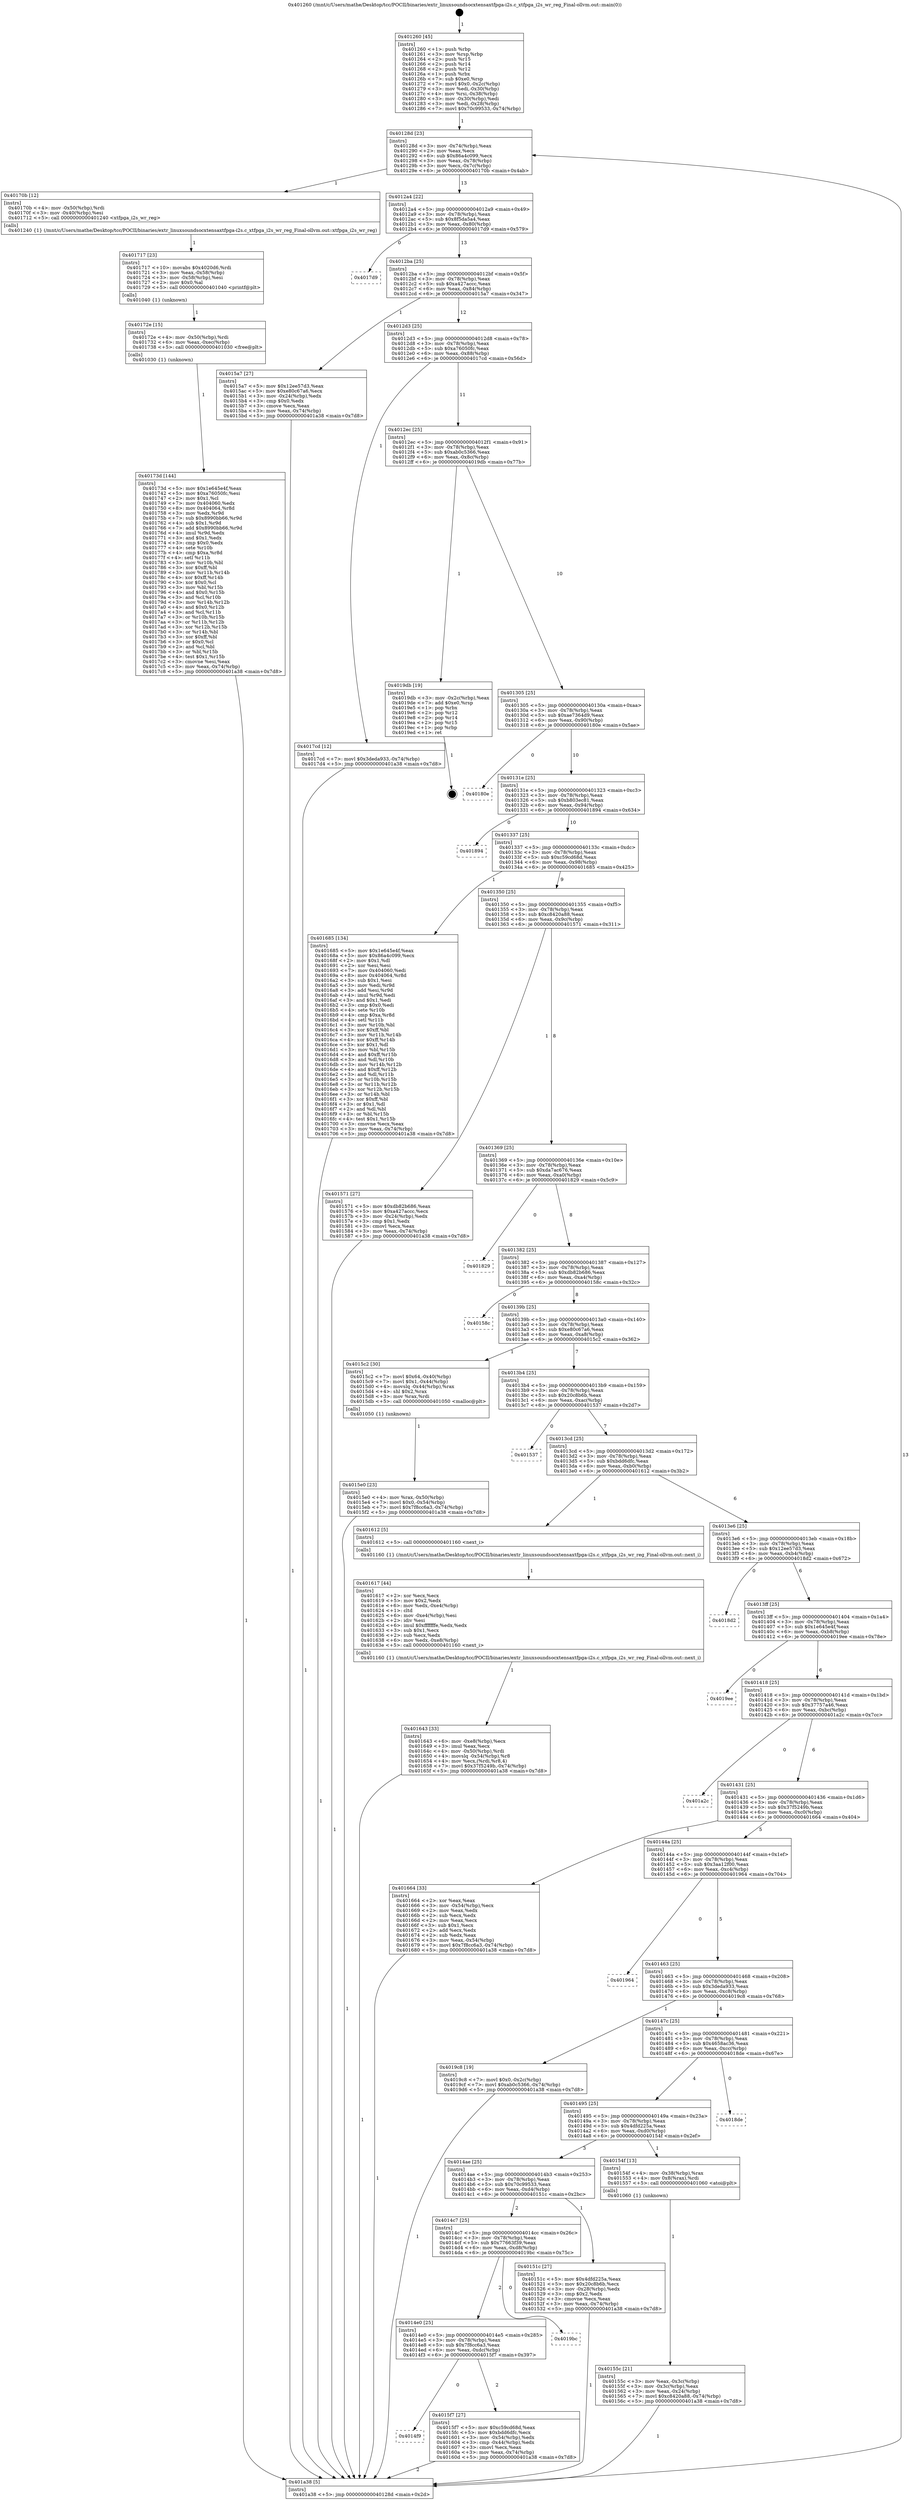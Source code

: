 digraph "0x401260" {
  label = "0x401260 (/mnt/c/Users/mathe/Desktop/tcc/POCII/binaries/extr_linuxsoundsocxtensaxtfpga-i2s.c_xtfpga_i2s_wr_reg_Final-ollvm.out::main(0))"
  labelloc = "t"
  node[shape=record]

  Entry [label="",width=0.3,height=0.3,shape=circle,fillcolor=black,style=filled]
  "0x40128d" [label="{
     0x40128d [23]\l
     | [instrs]\l
     &nbsp;&nbsp;0x40128d \<+3\>: mov -0x74(%rbp),%eax\l
     &nbsp;&nbsp;0x401290 \<+2\>: mov %eax,%ecx\l
     &nbsp;&nbsp;0x401292 \<+6\>: sub $0x86a4c099,%ecx\l
     &nbsp;&nbsp;0x401298 \<+3\>: mov %eax,-0x78(%rbp)\l
     &nbsp;&nbsp;0x40129b \<+3\>: mov %ecx,-0x7c(%rbp)\l
     &nbsp;&nbsp;0x40129e \<+6\>: je 000000000040170b \<main+0x4ab\>\l
  }"]
  "0x40170b" [label="{
     0x40170b [12]\l
     | [instrs]\l
     &nbsp;&nbsp;0x40170b \<+4\>: mov -0x50(%rbp),%rdi\l
     &nbsp;&nbsp;0x40170f \<+3\>: mov -0x40(%rbp),%esi\l
     &nbsp;&nbsp;0x401712 \<+5\>: call 0000000000401240 \<xtfpga_i2s_wr_reg\>\l
     | [calls]\l
     &nbsp;&nbsp;0x401240 \{1\} (/mnt/c/Users/mathe/Desktop/tcc/POCII/binaries/extr_linuxsoundsocxtensaxtfpga-i2s.c_xtfpga_i2s_wr_reg_Final-ollvm.out::xtfpga_i2s_wr_reg)\l
  }"]
  "0x4012a4" [label="{
     0x4012a4 [22]\l
     | [instrs]\l
     &nbsp;&nbsp;0x4012a4 \<+5\>: jmp 00000000004012a9 \<main+0x49\>\l
     &nbsp;&nbsp;0x4012a9 \<+3\>: mov -0x78(%rbp),%eax\l
     &nbsp;&nbsp;0x4012ac \<+5\>: sub $0x8f5da5a4,%eax\l
     &nbsp;&nbsp;0x4012b1 \<+3\>: mov %eax,-0x80(%rbp)\l
     &nbsp;&nbsp;0x4012b4 \<+6\>: je 00000000004017d9 \<main+0x579\>\l
  }"]
  Exit [label="",width=0.3,height=0.3,shape=circle,fillcolor=black,style=filled,peripheries=2]
  "0x4017d9" [label="{
     0x4017d9\l
  }", style=dashed]
  "0x4012ba" [label="{
     0x4012ba [25]\l
     | [instrs]\l
     &nbsp;&nbsp;0x4012ba \<+5\>: jmp 00000000004012bf \<main+0x5f\>\l
     &nbsp;&nbsp;0x4012bf \<+3\>: mov -0x78(%rbp),%eax\l
     &nbsp;&nbsp;0x4012c2 \<+5\>: sub $0xa427accc,%eax\l
     &nbsp;&nbsp;0x4012c7 \<+6\>: mov %eax,-0x84(%rbp)\l
     &nbsp;&nbsp;0x4012cd \<+6\>: je 00000000004015a7 \<main+0x347\>\l
  }"]
  "0x40173d" [label="{
     0x40173d [144]\l
     | [instrs]\l
     &nbsp;&nbsp;0x40173d \<+5\>: mov $0x1e645e4f,%eax\l
     &nbsp;&nbsp;0x401742 \<+5\>: mov $0xa76050fc,%esi\l
     &nbsp;&nbsp;0x401747 \<+2\>: mov $0x1,%cl\l
     &nbsp;&nbsp;0x401749 \<+7\>: mov 0x404060,%edx\l
     &nbsp;&nbsp;0x401750 \<+8\>: mov 0x404064,%r8d\l
     &nbsp;&nbsp;0x401758 \<+3\>: mov %edx,%r9d\l
     &nbsp;&nbsp;0x40175b \<+7\>: sub $0x8990bb66,%r9d\l
     &nbsp;&nbsp;0x401762 \<+4\>: sub $0x1,%r9d\l
     &nbsp;&nbsp;0x401766 \<+7\>: add $0x8990bb66,%r9d\l
     &nbsp;&nbsp;0x40176d \<+4\>: imul %r9d,%edx\l
     &nbsp;&nbsp;0x401771 \<+3\>: and $0x1,%edx\l
     &nbsp;&nbsp;0x401774 \<+3\>: cmp $0x0,%edx\l
     &nbsp;&nbsp;0x401777 \<+4\>: sete %r10b\l
     &nbsp;&nbsp;0x40177b \<+4\>: cmp $0xa,%r8d\l
     &nbsp;&nbsp;0x40177f \<+4\>: setl %r11b\l
     &nbsp;&nbsp;0x401783 \<+3\>: mov %r10b,%bl\l
     &nbsp;&nbsp;0x401786 \<+3\>: xor $0xff,%bl\l
     &nbsp;&nbsp;0x401789 \<+3\>: mov %r11b,%r14b\l
     &nbsp;&nbsp;0x40178c \<+4\>: xor $0xff,%r14b\l
     &nbsp;&nbsp;0x401790 \<+3\>: xor $0x0,%cl\l
     &nbsp;&nbsp;0x401793 \<+3\>: mov %bl,%r15b\l
     &nbsp;&nbsp;0x401796 \<+4\>: and $0x0,%r15b\l
     &nbsp;&nbsp;0x40179a \<+3\>: and %cl,%r10b\l
     &nbsp;&nbsp;0x40179d \<+3\>: mov %r14b,%r12b\l
     &nbsp;&nbsp;0x4017a0 \<+4\>: and $0x0,%r12b\l
     &nbsp;&nbsp;0x4017a4 \<+3\>: and %cl,%r11b\l
     &nbsp;&nbsp;0x4017a7 \<+3\>: or %r10b,%r15b\l
     &nbsp;&nbsp;0x4017aa \<+3\>: or %r11b,%r12b\l
     &nbsp;&nbsp;0x4017ad \<+3\>: xor %r12b,%r15b\l
     &nbsp;&nbsp;0x4017b0 \<+3\>: or %r14b,%bl\l
     &nbsp;&nbsp;0x4017b3 \<+3\>: xor $0xff,%bl\l
     &nbsp;&nbsp;0x4017b6 \<+3\>: or $0x0,%cl\l
     &nbsp;&nbsp;0x4017b9 \<+2\>: and %cl,%bl\l
     &nbsp;&nbsp;0x4017bb \<+3\>: or %bl,%r15b\l
     &nbsp;&nbsp;0x4017be \<+4\>: test $0x1,%r15b\l
     &nbsp;&nbsp;0x4017c2 \<+3\>: cmovne %esi,%eax\l
     &nbsp;&nbsp;0x4017c5 \<+3\>: mov %eax,-0x74(%rbp)\l
     &nbsp;&nbsp;0x4017c8 \<+5\>: jmp 0000000000401a38 \<main+0x7d8\>\l
  }"]
  "0x4015a7" [label="{
     0x4015a7 [27]\l
     | [instrs]\l
     &nbsp;&nbsp;0x4015a7 \<+5\>: mov $0x12ee57d3,%eax\l
     &nbsp;&nbsp;0x4015ac \<+5\>: mov $0xe80c67a6,%ecx\l
     &nbsp;&nbsp;0x4015b1 \<+3\>: mov -0x24(%rbp),%edx\l
     &nbsp;&nbsp;0x4015b4 \<+3\>: cmp $0x0,%edx\l
     &nbsp;&nbsp;0x4015b7 \<+3\>: cmove %ecx,%eax\l
     &nbsp;&nbsp;0x4015ba \<+3\>: mov %eax,-0x74(%rbp)\l
     &nbsp;&nbsp;0x4015bd \<+5\>: jmp 0000000000401a38 \<main+0x7d8\>\l
  }"]
  "0x4012d3" [label="{
     0x4012d3 [25]\l
     | [instrs]\l
     &nbsp;&nbsp;0x4012d3 \<+5\>: jmp 00000000004012d8 \<main+0x78\>\l
     &nbsp;&nbsp;0x4012d8 \<+3\>: mov -0x78(%rbp),%eax\l
     &nbsp;&nbsp;0x4012db \<+5\>: sub $0xa76050fc,%eax\l
     &nbsp;&nbsp;0x4012e0 \<+6\>: mov %eax,-0x88(%rbp)\l
     &nbsp;&nbsp;0x4012e6 \<+6\>: je 00000000004017cd \<main+0x56d\>\l
  }"]
  "0x40172e" [label="{
     0x40172e [15]\l
     | [instrs]\l
     &nbsp;&nbsp;0x40172e \<+4\>: mov -0x50(%rbp),%rdi\l
     &nbsp;&nbsp;0x401732 \<+6\>: mov %eax,-0xec(%rbp)\l
     &nbsp;&nbsp;0x401738 \<+5\>: call 0000000000401030 \<free@plt\>\l
     | [calls]\l
     &nbsp;&nbsp;0x401030 \{1\} (unknown)\l
  }"]
  "0x4017cd" [label="{
     0x4017cd [12]\l
     | [instrs]\l
     &nbsp;&nbsp;0x4017cd \<+7\>: movl $0x3deda933,-0x74(%rbp)\l
     &nbsp;&nbsp;0x4017d4 \<+5\>: jmp 0000000000401a38 \<main+0x7d8\>\l
  }"]
  "0x4012ec" [label="{
     0x4012ec [25]\l
     | [instrs]\l
     &nbsp;&nbsp;0x4012ec \<+5\>: jmp 00000000004012f1 \<main+0x91\>\l
     &nbsp;&nbsp;0x4012f1 \<+3\>: mov -0x78(%rbp),%eax\l
     &nbsp;&nbsp;0x4012f4 \<+5\>: sub $0xab0c5366,%eax\l
     &nbsp;&nbsp;0x4012f9 \<+6\>: mov %eax,-0x8c(%rbp)\l
     &nbsp;&nbsp;0x4012ff \<+6\>: je 00000000004019db \<main+0x77b\>\l
  }"]
  "0x401717" [label="{
     0x401717 [23]\l
     | [instrs]\l
     &nbsp;&nbsp;0x401717 \<+10\>: movabs $0x4020d6,%rdi\l
     &nbsp;&nbsp;0x401721 \<+3\>: mov %eax,-0x58(%rbp)\l
     &nbsp;&nbsp;0x401724 \<+3\>: mov -0x58(%rbp),%esi\l
     &nbsp;&nbsp;0x401727 \<+2\>: mov $0x0,%al\l
     &nbsp;&nbsp;0x401729 \<+5\>: call 0000000000401040 \<printf@plt\>\l
     | [calls]\l
     &nbsp;&nbsp;0x401040 \{1\} (unknown)\l
  }"]
  "0x4019db" [label="{
     0x4019db [19]\l
     | [instrs]\l
     &nbsp;&nbsp;0x4019db \<+3\>: mov -0x2c(%rbp),%eax\l
     &nbsp;&nbsp;0x4019de \<+7\>: add $0xe0,%rsp\l
     &nbsp;&nbsp;0x4019e5 \<+1\>: pop %rbx\l
     &nbsp;&nbsp;0x4019e6 \<+2\>: pop %r12\l
     &nbsp;&nbsp;0x4019e8 \<+2\>: pop %r14\l
     &nbsp;&nbsp;0x4019ea \<+2\>: pop %r15\l
     &nbsp;&nbsp;0x4019ec \<+1\>: pop %rbp\l
     &nbsp;&nbsp;0x4019ed \<+1\>: ret\l
  }"]
  "0x401305" [label="{
     0x401305 [25]\l
     | [instrs]\l
     &nbsp;&nbsp;0x401305 \<+5\>: jmp 000000000040130a \<main+0xaa\>\l
     &nbsp;&nbsp;0x40130a \<+3\>: mov -0x78(%rbp),%eax\l
     &nbsp;&nbsp;0x40130d \<+5\>: sub $0xae7364d9,%eax\l
     &nbsp;&nbsp;0x401312 \<+6\>: mov %eax,-0x90(%rbp)\l
     &nbsp;&nbsp;0x401318 \<+6\>: je 000000000040180e \<main+0x5ae\>\l
  }"]
  "0x401643" [label="{
     0x401643 [33]\l
     | [instrs]\l
     &nbsp;&nbsp;0x401643 \<+6\>: mov -0xe8(%rbp),%ecx\l
     &nbsp;&nbsp;0x401649 \<+3\>: imul %eax,%ecx\l
     &nbsp;&nbsp;0x40164c \<+4\>: mov -0x50(%rbp),%rdi\l
     &nbsp;&nbsp;0x401650 \<+4\>: movslq -0x54(%rbp),%r8\l
     &nbsp;&nbsp;0x401654 \<+4\>: mov %ecx,(%rdi,%r8,4)\l
     &nbsp;&nbsp;0x401658 \<+7\>: movl $0x37f5249b,-0x74(%rbp)\l
     &nbsp;&nbsp;0x40165f \<+5\>: jmp 0000000000401a38 \<main+0x7d8\>\l
  }"]
  "0x40180e" [label="{
     0x40180e\l
  }", style=dashed]
  "0x40131e" [label="{
     0x40131e [25]\l
     | [instrs]\l
     &nbsp;&nbsp;0x40131e \<+5\>: jmp 0000000000401323 \<main+0xc3\>\l
     &nbsp;&nbsp;0x401323 \<+3\>: mov -0x78(%rbp),%eax\l
     &nbsp;&nbsp;0x401326 \<+5\>: sub $0xb803ec81,%eax\l
     &nbsp;&nbsp;0x40132b \<+6\>: mov %eax,-0x94(%rbp)\l
     &nbsp;&nbsp;0x401331 \<+6\>: je 0000000000401894 \<main+0x634\>\l
  }"]
  "0x401617" [label="{
     0x401617 [44]\l
     | [instrs]\l
     &nbsp;&nbsp;0x401617 \<+2\>: xor %ecx,%ecx\l
     &nbsp;&nbsp;0x401619 \<+5\>: mov $0x2,%edx\l
     &nbsp;&nbsp;0x40161e \<+6\>: mov %edx,-0xe4(%rbp)\l
     &nbsp;&nbsp;0x401624 \<+1\>: cltd\l
     &nbsp;&nbsp;0x401625 \<+6\>: mov -0xe4(%rbp),%esi\l
     &nbsp;&nbsp;0x40162b \<+2\>: idiv %esi\l
     &nbsp;&nbsp;0x40162d \<+6\>: imul $0xfffffffe,%edx,%edx\l
     &nbsp;&nbsp;0x401633 \<+3\>: sub $0x1,%ecx\l
     &nbsp;&nbsp;0x401636 \<+2\>: sub %ecx,%edx\l
     &nbsp;&nbsp;0x401638 \<+6\>: mov %edx,-0xe8(%rbp)\l
     &nbsp;&nbsp;0x40163e \<+5\>: call 0000000000401160 \<next_i\>\l
     | [calls]\l
     &nbsp;&nbsp;0x401160 \{1\} (/mnt/c/Users/mathe/Desktop/tcc/POCII/binaries/extr_linuxsoundsocxtensaxtfpga-i2s.c_xtfpga_i2s_wr_reg_Final-ollvm.out::next_i)\l
  }"]
  "0x401894" [label="{
     0x401894\l
  }", style=dashed]
  "0x401337" [label="{
     0x401337 [25]\l
     | [instrs]\l
     &nbsp;&nbsp;0x401337 \<+5\>: jmp 000000000040133c \<main+0xdc\>\l
     &nbsp;&nbsp;0x40133c \<+3\>: mov -0x78(%rbp),%eax\l
     &nbsp;&nbsp;0x40133f \<+5\>: sub $0xc59cd68d,%eax\l
     &nbsp;&nbsp;0x401344 \<+6\>: mov %eax,-0x98(%rbp)\l
     &nbsp;&nbsp;0x40134a \<+6\>: je 0000000000401685 \<main+0x425\>\l
  }"]
  "0x4014f9" [label="{
     0x4014f9\l
  }", style=dashed]
  "0x401685" [label="{
     0x401685 [134]\l
     | [instrs]\l
     &nbsp;&nbsp;0x401685 \<+5\>: mov $0x1e645e4f,%eax\l
     &nbsp;&nbsp;0x40168a \<+5\>: mov $0x86a4c099,%ecx\l
     &nbsp;&nbsp;0x40168f \<+2\>: mov $0x1,%dl\l
     &nbsp;&nbsp;0x401691 \<+2\>: xor %esi,%esi\l
     &nbsp;&nbsp;0x401693 \<+7\>: mov 0x404060,%edi\l
     &nbsp;&nbsp;0x40169a \<+8\>: mov 0x404064,%r8d\l
     &nbsp;&nbsp;0x4016a2 \<+3\>: sub $0x1,%esi\l
     &nbsp;&nbsp;0x4016a5 \<+3\>: mov %edi,%r9d\l
     &nbsp;&nbsp;0x4016a8 \<+3\>: add %esi,%r9d\l
     &nbsp;&nbsp;0x4016ab \<+4\>: imul %r9d,%edi\l
     &nbsp;&nbsp;0x4016af \<+3\>: and $0x1,%edi\l
     &nbsp;&nbsp;0x4016b2 \<+3\>: cmp $0x0,%edi\l
     &nbsp;&nbsp;0x4016b5 \<+4\>: sete %r10b\l
     &nbsp;&nbsp;0x4016b9 \<+4\>: cmp $0xa,%r8d\l
     &nbsp;&nbsp;0x4016bd \<+4\>: setl %r11b\l
     &nbsp;&nbsp;0x4016c1 \<+3\>: mov %r10b,%bl\l
     &nbsp;&nbsp;0x4016c4 \<+3\>: xor $0xff,%bl\l
     &nbsp;&nbsp;0x4016c7 \<+3\>: mov %r11b,%r14b\l
     &nbsp;&nbsp;0x4016ca \<+4\>: xor $0xff,%r14b\l
     &nbsp;&nbsp;0x4016ce \<+3\>: xor $0x1,%dl\l
     &nbsp;&nbsp;0x4016d1 \<+3\>: mov %bl,%r15b\l
     &nbsp;&nbsp;0x4016d4 \<+4\>: and $0xff,%r15b\l
     &nbsp;&nbsp;0x4016d8 \<+3\>: and %dl,%r10b\l
     &nbsp;&nbsp;0x4016db \<+3\>: mov %r14b,%r12b\l
     &nbsp;&nbsp;0x4016de \<+4\>: and $0xff,%r12b\l
     &nbsp;&nbsp;0x4016e2 \<+3\>: and %dl,%r11b\l
     &nbsp;&nbsp;0x4016e5 \<+3\>: or %r10b,%r15b\l
     &nbsp;&nbsp;0x4016e8 \<+3\>: or %r11b,%r12b\l
     &nbsp;&nbsp;0x4016eb \<+3\>: xor %r12b,%r15b\l
     &nbsp;&nbsp;0x4016ee \<+3\>: or %r14b,%bl\l
     &nbsp;&nbsp;0x4016f1 \<+3\>: xor $0xff,%bl\l
     &nbsp;&nbsp;0x4016f4 \<+3\>: or $0x1,%dl\l
     &nbsp;&nbsp;0x4016f7 \<+2\>: and %dl,%bl\l
     &nbsp;&nbsp;0x4016f9 \<+3\>: or %bl,%r15b\l
     &nbsp;&nbsp;0x4016fc \<+4\>: test $0x1,%r15b\l
     &nbsp;&nbsp;0x401700 \<+3\>: cmovne %ecx,%eax\l
     &nbsp;&nbsp;0x401703 \<+3\>: mov %eax,-0x74(%rbp)\l
     &nbsp;&nbsp;0x401706 \<+5\>: jmp 0000000000401a38 \<main+0x7d8\>\l
  }"]
  "0x401350" [label="{
     0x401350 [25]\l
     | [instrs]\l
     &nbsp;&nbsp;0x401350 \<+5\>: jmp 0000000000401355 \<main+0xf5\>\l
     &nbsp;&nbsp;0x401355 \<+3\>: mov -0x78(%rbp),%eax\l
     &nbsp;&nbsp;0x401358 \<+5\>: sub $0xc8420a88,%eax\l
     &nbsp;&nbsp;0x40135d \<+6\>: mov %eax,-0x9c(%rbp)\l
     &nbsp;&nbsp;0x401363 \<+6\>: je 0000000000401571 \<main+0x311\>\l
  }"]
  "0x4015f7" [label="{
     0x4015f7 [27]\l
     | [instrs]\l
     &nbsp;&nbsp;0x4015f7 \<+5\>: mov $0xc59cd68d,%eax\l
     &nbsp;&nbsp;0x4015fc \<+5\>: mov $0xbdd6dfc,%ecx\l
     &nbsp;&nbsp;0x401601 \<+3\>: mov -0x54(%rbp),%edx\l
     &nbsp;&nbsp;0x401604 \<+3\>: cmp -0x44(%rbp),%edx\l
     &nbsp;&nbsp;0x401607 \<+3\>: cmovl %ecx,%eax\l
     &nbsp;&nbsp;0x40160a \<+3\>: mov %eax,-0x74(%rbp)\l
     &nbsp;&nbsp;0x40160d \<+5\>: jmp 0000000000401a38 \<main+0x7d8\>\l
  }"]
  "0x401571" [label="{
     0x401571 [27]\l
     | [instrs]\l
     &nbsp;&nbsp;0x401571 \<+5\>: mov $0xdb82b686,%eax\l
     &nbsp;&nbsp;0x401576 \<+5\>: mov $0xa427accc,%ecx\l
     &nbsp;&nbsp;0x40157b \<+3\>: mov -0x24(%rbp),%edx\l
     &nbsp;&nbsp;0x40157e \<+3\>: cmp $0x1,%edx\l
     &nbsp;&nbsp;0x401581 \<+3\>: cmovl %ecx,%eax\l
     &nbsp;&nbsp;0x401584 \<+3\>: mov %eax,-0x74(%rbp)\l
     &nbsp;&nbsp;0x401587 \<+5\>: jmp 0000000000401a38 \<main+0x7d8\>\l
  }"]
  "0x401369" [label="{
     0x401369 [25]\l
     | [instrs]\l
     &nbsp;&nbsp;0x401369 \<+5\>: jmp 000000000040136e \<main+0x10e\>\l
     &nbsp;&nbsp;0x40136e \<+3\>: mov -0x78(%rbp),%eax\l
     &nbsp;&nbsp;0x401371 \<+5\>: sub $0xda7ac676,%eax\l
     &nbsp;&nbsp;0x401376 \<+6\>: mov %eax,-0xa0(%rbp)\l
     &nbsp;&nbsp;0x40137c \<+6\>: je 0000000000401829 \<main+0x5c9\>\l
  }"]
  "0x4014e0" [label="{
     0x4014e0 [25]\l
     | [instrs]\l
     &nbsp;&nbsp;0x4014e0 \<+5\>: jmp 00000000004014e5 \<main+0x285\>\l
     &nbsp;&nbsp;0x4014e5 \<+3\>: mov -0x78(%rbp),%eax\l
     &nbsp;&nbsp;0x4014e8 \<+5\>: sub $0x7f8cc6a3,%eax\l
     &nbsp;&nbsp;0x4014ed \<+6\>: mov %eax,-0xdc(%rbp)\l
     &nbsp;&nbsp;0x4014f3 \<+6\>: je 00000000004015f7 \<main+0x397\>\l
  }"]
  "0x401829" [label="{
     0x401829\l
  }", style=dashed]
  "0x401382" [label="{
     0x401382 [25]\l
     | [instrs]\l
     &nbsp;&nbsp;0x401382 \<+5\>: jmp 0000000000401387 \<main+0x127\>\l
     &nbsp;&nbsp;0x401387 \<+3\>: mov -0x78(%rbp),%eax\l
     &nbsp;&nbsp;0x40138a \<+5\>: sub $0xdb82b686,%eax\l
     &nbsp;&nbsp;0x40138f \<+6\>: mov %eax,-0xa4(%rbp)\l
     &nbsp;&nbsp;0x401395 \<+6\>: je 000000000040158c \<main+0x32c\>\l
  }"]
  "0x4019bc" [label="{
     0x4019bc\l
  }", style=dashed]
  "0x40158c" [label="{
     0x40158c\l
  }", style=dashed]
  "0x40139b" [label="{
     0x40139b [25]\l
     | [instrs]\l
     &nbsp;&nbsp;0x40139b \<+5\>: jmp 00000000004013a0 \<main+0x140\>\l
     &nbsp;&nbsp;0x4013a0 \<+3\>: mov -0x78(%rbp),%eax\l
     &nbsp;&nbsp;0x4013a3 \<+5\>: sub $0xe80c67a6,%eax\l
     &nbsp;&nbsp;0x4013a8 \<+6\>: mov %eax,-0xa8(%rbp)\l
     &nbsp;&nbsp;0x4013ae \<+6\>: je 00000000004015c2 \<main+0x362\>\l
  }"]
  "0x4015e0" [label="{
     0x4015e0 [23]\l
     | [instrs]\l
     &nbsp;&nbsp;0x4015e0 \<+4\>: mov %rax,-0x50(%rbp)\l
     &nbsp;&nbsp;0x4015e4 \<+7\>: movl $0x0,-0x54(%rbp)\l
     &nbsp;&nbsp;0x4015eb \<+7\>: movl $0x7f8cc6a3,-0x74(%rbp)\l
     &nbsp;&nbsp;0x4015f2 \<+5\>: jmp 0000000000401a38 \<main+0x7d8\>\l
  }"]
  "0x4015c2" [label="{
     0x4015c2 [30]\l
     | [instrs]\l
     &nbsp;&nbsp;0x4015c2 \<+7\>: movl $0x64,-0x40(%rbp)\l
     &nbsp;&nbsp;0x4015c9 \<+7\>: movl $0x1,-0x44(%rbp)\l
     &nbsp;&nbsp;0x4015d0 \<+4\>: movslq -0x44(%rbp),%rax\l
     &nbsp;&nbsp;0x4015d4 \<+4\>: shl $0x2,%rax\l
     &nbsp;&nbsp;0x4015d8 \<+3\>: mov %rax,%rdi\l
     &nbsp;&nbsp;0x4015db \<+5\>: call 0000000000401050 \<malloc@plt\>\l
     | [calls]\l
     &nbsp;&nbsp;0x401050 \{1\} (unknown)\l
  }"]
  "0x4013b4" [label="{
     0x4013b4 [25]\l
     | [instrs]\l
     &nbsp;&nbsp;0x4013b4 \<+5\>: jmp 00000000004013b9 \<main+0x159\>\l
     &nbsp;&nbsp;0x4013b9 \<+3\>: mov -0x78(%rbp),%eax\l
     &nbsp;&nbsp;0x4013bc \<+5\>: sub $0x20c8b6b,%eax\l
     &nbsp;&nbsp;0x4013c1 \<+6\>: mov %eax,-0xac(%rbp)\l
     &nbsp;&nbsp;0x4013c7 \<+6\>: je 0000000000401537 \<main+0x2d7\>\l
  }"]
  "0x40155c" [label="{
     0x40155c [21]\l
     | [instrs]\l
     &nbsp;&nbsp;0x40155c \<+3\>: mov %eax,-0x3c(%rbp)\l
     &nbsp;&nbsp;0x40155f \<+3\>: mov -0x3c(%rbp),%eax\l
     &nbsp;&nbsp;0x401562 \<+3\>: mov %eax,-0x24(%rbp)\l
     &nbsp;&nbsp;0x401565 \<+7\>: movl $0xc8420a88,-0x74(%rbp)\l
     &nbsp;&nbsp;0x40156c \<+5\>: jmp 0000000000401a38 \<main+0x7d8\>\l
  }"]
  "0x401537" [label="{
     0x401537\l
  }", style=dashed]
  "0x4013cd" [label="{
     0x4013cd [25]\l
     | [instrs]\l
     &nbsp;&nbsp;0x4013cd \<+5\>: jmp 00000000004013d2 \<main+0x172\>\l
     &nbsp;&nbsp;0x4013d2 \<+3\>: mov -0x78(%rbp),%eax\l
     &nbsp;&nbsp;0x4013d5 \<+5\>: sub $0xbdd6dfc,%eax\l
     &nbsp;&nbsp;0x4013da \<+6\>: mov %eax,-0xb0(%rbp)\l
     &nbsp;&nbsp;0x4013e0 \<+6\>: je 0000000000401612 \<main+0x3b2\>\l
  }"]
  "0x401260" [label="{
     0x401260 [45]\l
     | [instrs]\l
     &nbsp;&nbsp;0x401260 \<+1\>: push %rbp\l
     &nbsp;&nbsp;0x401261 \<+3\>: mov %rsp,%rbp\l
     &nbsp;&nbsp;0x401264 \<+2\>: push %r15\l
     &nbsp;&nbsp;0x401266 \<+2\>: push %r14\l
     &nbsp;&nbsp;0x401268 \<+2\>: push %r12\l
     &nbsp;&nbsp;0x40126a \<+1\>: push %rbx\l
     &nbsp;&nbsp;0x40126b \<+7\>: sub $0xe0,%rsp\l
     &nbsp;&nbsp;0x401272 \<+7\>: movl $0x0,-0x2c(%rbp)\l
     &nbsp;&nbsp;0x401279 \<+3\>: mov %edi,-0x30(%rbp)\l
     &nbsp;&nbsp;0x40127c \<+4\>: mov %rsi,-0x38(%rbp)\l
     &nbsp;&nbsp;0x401280 \<+3\>: mov -0x30(%rbp),%edi\l
     &nbsp;&nbsp;0x401283 \<+3\>: mov %edi,-0x28(%rbp)\l
     &nbsp;&nbsp;0x401286 \<+7\>: movl $0x70c99533,-0x74(%rbp)\l
  }"]
  "0x401612" [label="{
     0x401612 [5]\l
     | [instrs]\l
     &nbsp;&nbsp;0x401612 \<+5\>: call 0000000000401160 \<next_i\>\l
     | [calls]\l
     &nbsp;&nbsp;0x401160 \{1\} (/mnt/c/Users/mathe/Desktop/tcc/POCII/binaries/extr_linuxsoundsocxtensaxtfpga-i2s.c_xtfpga_i2s_wr_reg_Final-ollvm.out::next_i)\l
  }"]
  "0x4013e6" [label="{
     0x4013e6 [25]\l
     | [instrs]\l
     &nbsp;&nbsp;0x4013e6 \<+5\>: jmp 00000000004013eb \<main+0x18b\>\l
     &nbsp;&nbsp;0x4013eb \<+3\>: mov -0x78(%rbp),%eax\l
     &nbsp;&nbsp;0x4013ee \<+5\>: sub $0x12ee57d3,%eax\l
     &nbsp;&nbsp;0x4013f3 \<+6\>: mov %eax,-0xb4(%rbp)\l
     &nbsp;&nbsp;0x4013f9 \<+6\>: je 00000000004018d2 \<main+0x672\>\l
  }"]
  "0x401a38" [label="{
     0x401a38 [5]\l
     | [instrs]\l
     &nbsp;&nbsp;0x401a38 \<+5\>: jmp 000000000040128d \<main+0x2d\>\l
  }"]
  "0x4018d2" [label="{
     0x4018d2\l
  }", style=dashed]
  "0x4013ff" [label="{
     0x4013ff [25]\l
     | [instrs]\l
     &nbsp;&nbsp;0x4013ff \<+5\>: jmp 0000000000401404 \<main+0x1a4\>\l
     &nbsp;&nbsp;0x401404 \<+3\>: mov -0x78(%rbp),%eax\l
     &nbsp;&nbsp;0x401407 \<+5\>: sub $0x1e645e4f,%eax\l
     &nbsp;&nbsp;0x40140c \<+6\>: mov %eax,-0xb8(%rbp)\l
     &nbsp;&nbsp;0x401412 \<+6\>: je 00000000004019ee \<main+0x78e\>\l
  }"]
  "0x4014c7" [label="{
     0x4014c7 [25]\l
     | [instrs]\l
     &nbsp;&nbsp;0x4014c7 \<+5\>: jmp 00000000004014cc \<main+0x26c\>\l
     &nbsp;&nbsp;0x4014cc \<+3\>: mov -0x78(%rbp),%eax\l
     &nbsp;&nbsp;0x4014cf \<+5\>: sub $0x77663f39,%eax\l
     &nbsp;&nbsp;0x4014d4 \<+6\>: mov %eax,-0xd8(%rbp)\l
     &nbsp;&nbsp;0x4014da \<+6\>: je 00000000004019bc \<main+0x75c\>\l
  }"]
  "0x4019ee" [label="{
     0x4019ee\l
  }", style=dashed]
  "0x401418" [label="{
     0x401418 [25]\l
     | [instrs]\l
     &nbsp;&nbsp;0x401418 \<+5\>: jmp 000000000040141d \<main+0x1bd\>\l
     &nbsp;&nbsp;0x40141d \<+3\>: mov -0x78(%rbp),%eax\l
     &nbsp;&nbsp;0x401420 \<+5\>: sub $0x37757a46,%eax\l
     &nbsp;&nbsp;0x401425 \<+6\>: mov %eax,-0xbc(%rbp)\l
     &nbsp;&nbsp;0x40142b \<+6\>: je 0000000000401a2c \<main+0x7cc\>\l
  }"]
  "0x40151c" [label="{
     0x40151c [27]\l
     | [instrs]\l
     &nbsp;&nbsp;0x40151c \<+5\>: mov $0x4dfd225a,%eax\l
     &nbsp;&nbsp;0x401521 \<+5\>: mov $0x20c8b6b,%ecx\l
     &nbsp;&nbsp;0x401526 \<+3\>: mov -0x28(%rbp),%edx\l
     &nbsp;&nbsp;0x401529 \<+3\>: cmp $0x2,%edx\l
     &nbsp;&nbsp;0x40152c \<+3\>: cmovne %ecx,%eax\l
     &nbsp;&nbsp;0x40152f \<+3\>: mov %eax,-0x74(%rbp)\l
     &nbsp;&nbsp;0x401532 \<+5\>: jmp 0000000000401a38 \<main+0x7d8\>\l
  }"]
  "0x401a2c" [label="{
     0x401a2c\l
  }", style=dashed]
  "0x401431" [label="{
     0x401431 [25]\l
     | [instrs]\l
     &nbsp;&nbsp;0x401431 \<+5\>: jmp 0000000000401436 \<main+0x1d6\>\l
     &nbsp;&nbsp;0x401436 \<+3\>: mov -0x78(%rbp),%eax\l
     &nbsp;&nbsp;0x401439 \<+5\>: sub $0x37f5249b,%eax\l
     &nbsp;&nbsp;0x40143e \<+6\>: mov %eax,-0xc0(%rbp)\l
     &nbsp;&nbsp;0x401444 \<+6\>: je 0000000000401664 \<main+0x404\>\l
  }"]
  "0x4014ae" [label="{
     0x4014ae [25]\l
     | [instrs]\l
     &nbsp;&nbsp;0x4014ae \<+5\>: jmp 00000000004014b3 \<main+0x253\>\l
     &nbsp;&nbsp;0x4014b3 \<+3\>: mov -0x78(%rbp),%eax\l
     &nbsp;&nbsp;0x4014b6 \<+5\>: sub $0x70c99533,%eax\l
     &nbsp;&nbsp;0x4014bb \<+6\>: mov %eax,-0xd4(%rbp)\l
     &nbsp;&nbsp;0x4014c1 \<+6\>: je 000000000040151c \<main+0x2bc\>\l
  }"]
  "0x401664" [label="{
     0x401664 [33]\l
     | [instrs]\l
     &nbsp;&nbsp;0x401664 \<+2\>: xor %eax,%eax\l
     &nbsp;&nbsp;0x401666 \<+3\>: mov -0x54(%rbp),%ecx\l
     &nbsp;&nbsp;0x401669 \<+2\>: mov %eax,%edx\l
     &nbsp;&nbsp;0x40166b \<+2\>: sub %ecx,%edx\l
     &nbsp;&nbsp;0x40166d \<+2\>: mov %eax,%ecx\l
     &nbsp;&nbsp;0x40166f \<+3\>: sub $0x1,%ecx\l
     &nbsp;&nbsp;0x401672 \<+2\>: add %ecx,%edx\l
     &nbsp;&nbsp;0x401674 \<+2\>: sub %edx,%eax\l
     &nbsp;&nbsp;0x401676 \<+3\>: mov %eax,-0x54(%rbp)\l
     &nbsp;&nbsp;0x401679 \<+7\>: movl $0x7f8cc6a3,-0x74(%rbp)\l
     &nbsp;&nbsp;0x401680 \<+5\>: jmp 0000000000401a38 \<main+0x7d8\>\l
  }"]
  "0x40144a" [label="{
     0x40144a [25]\l
     | [instrs]\l
     &nbsp;&nbsp;0x40144a \<+5\>: jmp 000000000040144f \<main+0x1ef\>\l
     &nbsp;&nbsp;0x40144f \<+3\>: mov -0x78(%rbp),%eax\l
     &nbsp;&nbsp;0x401452 \<+5\>: sub $0x3aa12f00,%eax\l
     &nbsp;&nbsp;0x401457 \<+6\>: mov %eax,-0xc4(%rbp)\l
     &nbsp;&nbsp;0x40145d \<+6\>: je 0000000000401964 \<main+0x704\>\l
  }"]
  "0x40154f" [label="{
     0x40154f [13]\l
     | [instrs]\l
     &nbsp;&nbsp;0x40154f \<+4\>: mov -0x38(%rbp),%rax\l
     &nbsp;&nbsp;0x401553 \<+4\>: mov 0x8(%rax),%rdi\l
     &nbsp;&nbsp;0x401557 \<+5\>: call 0000000000401060 \<atoi@plt\>\l
     | [calls]\l
     &nbsp;&nbsp;0x401060 \{1\} (unknown)\l
  }"]
  "0x401964" [label="{
     0x401964\l
  }", style=dashed]
  "0x401463" [label="{
     0x401463 [25]\l
     | [instrs]\l
     &nbsp;&nbsp;0x401463 \<+5\>: jmp 0000000000401468 \<main+0x208\>\l
     &nbsp;&nbsp;0x401468 \<+3\>: mov -0x78(%rbp),%eax\l
     &nbsp;&nbsp;0x40146b \<+5\>: sub $0x3deda933,%eax\l
     &nbsp;&nbsp;0x401470 \<+6\>: mov %eax,-0xc8(%rbp)\l
     &nbsp;&nbsp;0x401476 \<+6\>: je 00000000004019c8 \<main+0x768\>\l
  }"]
  "0x401495" [label="{
     0x401495 [25]\l
     | [instrs]\l
     &nbsp;&nbsp;0x401495 \<+5\>: jmp 000000000040149a \<main+0x23a\>\l
     &nbsp;&nbsp;0x40149a \<+3\>: mov -0x78(%rbp),%eax\l
     &nbsp;&nbsp;0x40149d \<+5\>: sub $0x4dfd225a,%eax\l
     &nbsp;&nbsp;0x4014a2 \<+6\>: mov %eax,-0xd0(%rbp)\l
     &nbsp;&nbsp;0x4014a8 \<+6\>: je 000000000040154f \<main+0x2ef\>\l
  }"]
  "0x4019c8" [label="{
     0x4019c8 [19]\l
     | [instrs]\l
     &nbsp;&nbsp;0x4019c8 \<+7\>: movl $0x0,-0x2c(%rbp)\l
     &nbsp;&nbsp;0x4019cf \<+7\>: movl $0xab0c5366,-0x74(%rbp)\l
     &nbsp;&nbsp;0x4019d6 \<+5\>: jmp 0000000000401a38 \<main+0x7d8\>\l
  }"]
  "0x40147c" [label="{
     0x40147c [25]\l
     | [instrs]\l
     &nbsp;&nbsp;0x40147c \<+5\>: jmp 0000000000401481 \<main+0x221\>\l
     &nbsp;&nbsp;0x401481 \<+3\>: mov -0x78(%rbp),%eax\l
     &nbsp;&nbsp;0x401484 \<+5\>: sub $0x4658ac36,%eax\l
     &nbsp;&nbsp;0x401489 \<+6\>: mov %eax,-0xcc(%rbp)\l
     &nbsp;&nbsp;0x40148f \<+6\>: je 00000000004018de \<main+0x67e\>\l
  }"]
  "0x4018de" [label="{
     0x4018de\l
  }", style=dashed]
  Entry -> "0x401260" [label=" 1"]
  "0x40128d" -> "0x40170b" [label=" 1"]
  "0x40128d" -> "0x4012a4" [label=" 13"]
  "0x4019db" -> Exit [label=" 1"]
  "0x4012a4" -> "0x4017d9" [label=" 0"]
  "0x4012a4" -> "0x4012ba" [label=" 13"]
  "0x4019c8" -> "0x401a38" [label=" 1"]
  "0x4012ba" -> "0x4015a7" [label=" 1"]
  "0x4012ba" -> "0x4012d3" [label=" 12"]
  "0x4017cd" -> "0x401a38" [label=" 1"]
  "0x4012d3" -> "0x4017cd" [label=" 1"]
  "0x4012d3" -> "0x4012ec" [label=" 11"]
  "0x40173d" -> "0x401a38" [label=" 1"]
  "0x4012ec" -> "0x4019db" [label=" 1"]
  "0x4012ec" -> "0x401305" [label=" 10"]
  "0x40172e" -> "0x40173d" [label=" 1"]
  "0x401305" -> "0x40180e" [label=" 0"]
  "0x401305" -> "0x40131e" [label=" 10"]
  "0x401717" -> "0x40172e" [label=" 1"]
  "0x40131e" -> "0x401894" [label=" 0"]
  "0x40131e" -> "0x401337" [label=" 10"]
  "0x40170b" -> "0x401717" [label=" 1"]
  "0x401337" -> "0x401685" [label=" 1"]
  "0x401337" -> "0x401350" [label=" 9"]
  "0x401685" -> "0x401a38" [label=" 1"]
  "0x401350" -> "0x401571" [label=" 1"]
  "0x401350" -> "0x401369" [label=" 8"]
  "0x401664" -> "0x401a38" [label=" 1"]
  "0x401369" -> "0x401829" [label=" 0"]
  "0x401369" -> "0x401382" [label=" 8"]
  "0x401617" -> "0x401643" [label=" 1"]
  "0x401382" -> "0x40158c" [label=" 0"]
  "0x401382" -> "0x40139b" [label=" 8"]
  "0x401612" -> "0x401617" [label=" 1"]
  "0x40139b" -> "0x4015c2" [label=" 1"]
  "0x40139b" -> "0x4013b4" [label=" 7"]
  "0x4014e0" -> "0x4014f9" [label=" 0"]
  "0x4013b4" -> "0x401537" [label=" 0"]
  "0x4013b4" -> "0x4013cd" [label=" 7"]
  "0x4014e0" -> "0x4015f7" [label=" 2"]
  "0x4013cd" -> "0x401612" [label=" 1"]
  "0x4013cd" -> "0x4013e6" [label=" 6"]
  "0x401643" -> "0x401a38" [label=" 1"]
  "0x4013e6" -> "0x4018d2" [label=" 0"]
  "0x4013e6" -> "0x4013ff" [label=" 6"]
  "0x4014c7" -> "0x4014e0" [label=" 2"]
  "0x4013ff" -> "0x4019ee" [label=" 0"]
  "0x4013ff" -> "0x401418" [label=" 6"]
  "0x4014c7" -> "0x4019bc" [label=" 0"]
  "0x401418" -> "0x401a2c" [label=" 0"]
  "0x401418" -> "0x401431" [label=" 6"]
  "0x4015f7" -> "0x401a38" [label=" 2"]
  "0x401431" -> "0x401664" [label=" 1"]
  "0x401431" -> "0x40144a" [label=" 5"]
  "0x4015c2" -> "0x4015e0" [label=" 1"]
  "0x40144a" -> "0x401964" [label=" 0"]
  "0x40144a" -> "0x401463" [label=" 5"]
  "0x4015a7" -> "0x401a38" [label=" 1"]
  "0x401463" -> "0x4019c8" [label=" 1"]
  "0x401463" -> "0x40147c" [label=" 4"]
  "0x40155c" -> "0x401a38" [label=" 1"]
  "0x40147c" -> "0x4018de" [label=" 0"]
  "0x40147c" -> "0x401495" [label=" 4"]
  "0x401571" -> "0x401a38" [label=" 1"]
  "0x401495" -> "0x40154f" [label=" 1"]
  "0x401495" -> "0x4014ae" [label=" 3"]
  "0x4015e0" -> "0x401a38" [label=" 1"]
  "0x4014ae" -> "0x40151c" [label=" 1"]
  "0x4014ae" -> "0x4014c7" [label=" 2"]
  "0x40151c" -> "0x401a38" [label=" 1"]
  "0x401260" -> "0x40128d" [label=" 1"]
  "0x401a38" -> "0x40128d" [label=" 13"]
  "0x40154f" -> "0x40155c" [label=" 1"]
}
